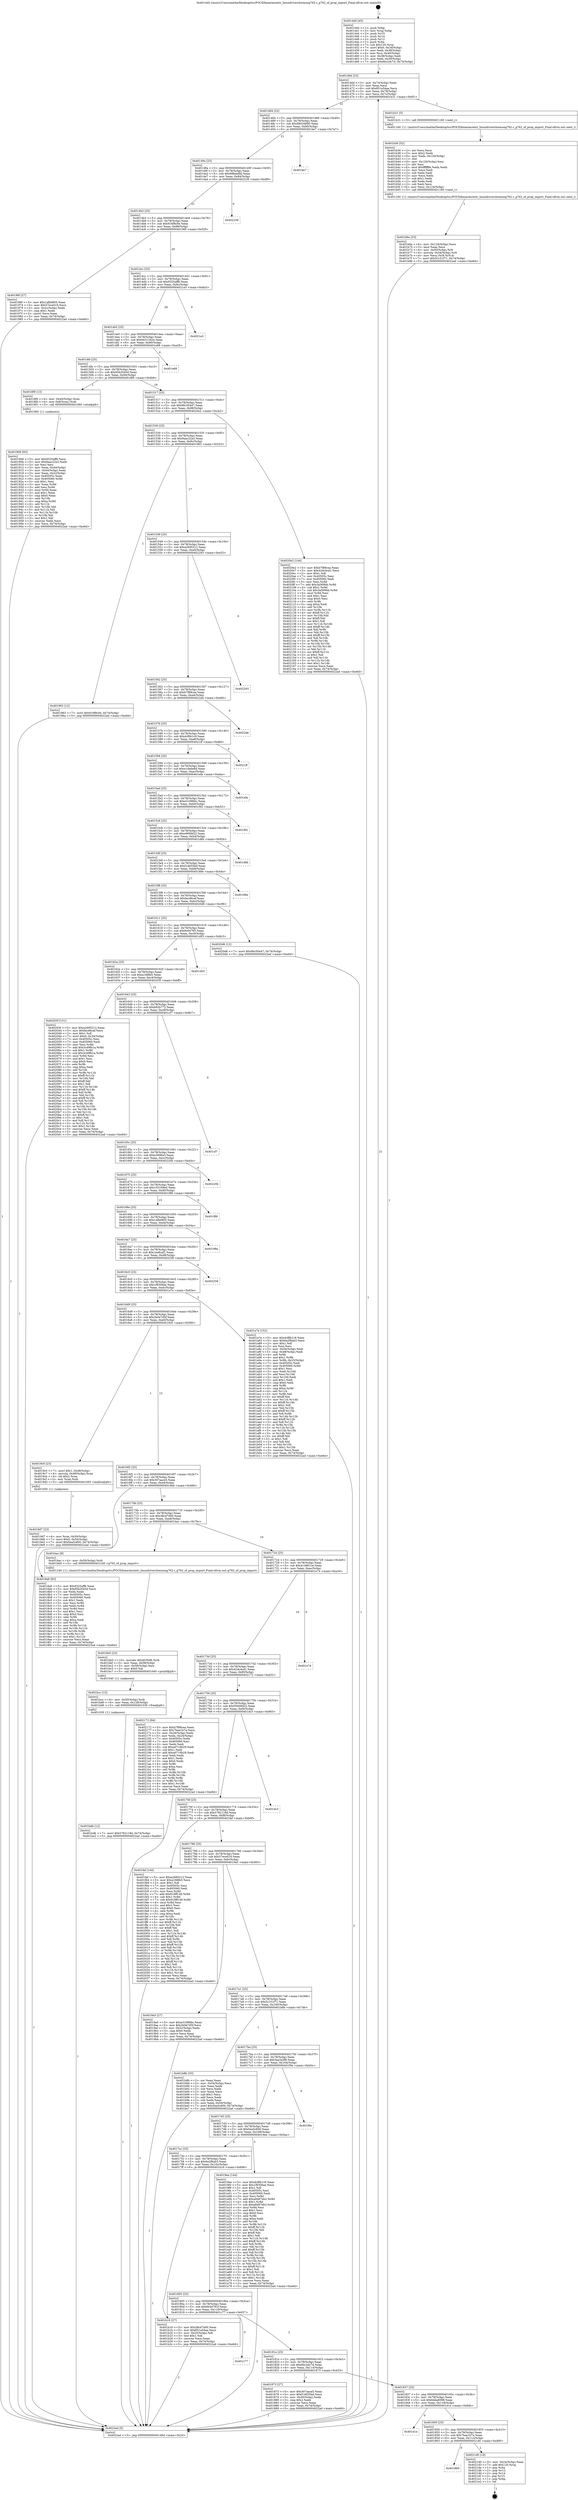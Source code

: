 digraph "0x401440" {
  label = "0x401440 (/mnt/c/Users/mathe/Desktop/tcc/POCII/binaries/extr_linuxdrivershwmong762.c_g762_of_prop_import_Final-ollvm.out::main(0))"
  labelloc = "t"
  node[shape=record]

  Entry [label="",width=0.3,height=0.3,shape=circle,fillcolor=black,style=filled]
  "0x40146d" [label="{
     0x40146d [23]\l
     | [instrs]\l
     &nbsp;&nbsp;0x40146d \<+3\>: mov -0x74(%rbp),%eax\l
     &nbsp;&nbsp;0x401470 \<+2\>: mov %eax,%ecx\l
     &nbsp;&nbsp;0x401472 \<+6\>: sub $0x851a54aa,%ecx\l
     &nbsp;&nbsp;0x401478 \<+3\>: mov %eax,-0x78(%rbp)\l
     &nbsp;&nbsp;0x40147b \<+3\>: mov %ecx,-0x7c(%rbp)\l
     &nbsp;&nbsp;0x40147e \<+6\>: je 0000000000401b31 \<main+0x6f1\>\l
  }"]
  "0x401b31" [label="{
     0x401b31 [5]\l
     | [instrs]\l
     &nbsp;&nbsp;0x401b31 \<+5\>: call 0000000000401160 \<next_i\>\l
     | [calls]\l
     &nbsp;&nbsp;0x401160 \{1\} (/mnt/c/Users/mathe/Desktop/tcc/POCII/binaries/extr_linuxdrivershwmong762.c_g762_of_prop_import_Final-ollvm.out::next_i)\l
  }"]
  "0x401484" [label="{
     0x401484 [22]\l
     | [instrs]\l
     &nbsp;&nbsp;0x401484 \<+5\>: jmp 0000000000401489 \<main+0x49\>\l
     &nbsp;&nbsp;0x401489 \<+3\>: mov -0x78(%rbp),%eax\l
     &nbsp;&nbsp;0x40148c \<+5\>: sub $0x88434690,%eax\l
     &nbsp;&nbsp;0x401491 \<+3\>: mov %eax,-0x80(%rbp)\l
     &nbsp;&nbsp;0x401494 \<+6\>: je 0000000000401be7 \<main+0x7a7\>\l
  }"]
  Exit [label="",width=0.3,height=0.3,shape=circle,fillcolor=black,style=filled,peripheries=2]
  "0x401be7" [label="{
     0x401be7\l
  }", style=dashed]
  "0x40149a" [label="{
     0x40149a [25]\l
     | [instrs]\l
     &nbsp;&nbsp;0x40149a \<+5\>: jmp 000000000040149f \<main+0x5f\>\l
     &nbsp;&nbsp;0x40149f \<+3\>: mov -0x78(%rbp),%eax\l
     &nbsp;&nbsp;0x4014a2 \<+5\>: sub $0x89beefdd,%eax\l
     &nbsp;&nbsp;0x4014a7 \<+6\>: mov %eax,-0x84(%rbp)\l
     &nbsp;&nbsp;0x4014ad \<+6\>: je 0000000000402239 \<main+0xdf9\>\l
  }"]
  "0x401869" [label="{
     0x401869\l
  }", style=dashed]
  "0x402239" [label="{
     0x402239\l
  }", style=dashed]
  "0x4014b3" [label="{
     0x4014b3 [25]\l
     | [instrs]\l
     &nbsp;&nbsp;0x4014b3 \<+5\>: jmp 00000000004014b8 \<main+0x78\>\l
     &nbsp;&nbsp;0x4014b8 \<+3\>: mov -0x78(%rbp),%eax\l
     &nbsp;&nbsp;0x4014bb \<+5\>: sub $0x916f8c0e,%eax\l
     &nbsp;&nbsp;0x4014c0 \<+6\>: mov %eax,-0x88(%rbp)\l
     &nbsp;&nbsp;0x4014c6 \<+6\>: je 000000000040196f \<main+0x52f\>\l
  }"]
  "0x4021d0" [label="{
     0x4021d0 [19]\l
     | [instrs]\l
     &nbsp;&nbsp;0x4021d0 \<+3\>: mov -0x24(%rbp),%eax\l
     &nbsp;&nbsp;0x4021d3 \<+7\>: add $0x120,%rsp\l
     &nbsp;&nbsp;0x4021da \<+1\>: pop %rbx\l
     &nbsp;&nbsp;0x4021db \<+2\>: pop %r12\l
     &nbsp;&nbsp;0x4021dd \<+2\>: pop %r14\l
     &nbsp;&nbsp;0x4021df \<+2\>: pop %r15\l
     &nbsp;&nbsp;0x4021e1 \<+1\>: pop %rbp\l
     &nbsp;&nbsp;0x4021e2 \<+1\>: ret\l
  }"]
  "0x40196f" [label="{
     0x40196f [27]\l
     | [instrs]\l
     &nbsp;&nbsp;0x40196f \<+5\>: mov $0x1afbd805,%eax\l
     &nbsp;&nbsp;0x401974 \<+5\>: mov $0x57ece019,%ecx\l
     &nbsp;&nbsp;0x401979 \<+3\>: mov -0x2c(%rbp),%edx\l
     &nbsp;&nbsp;0x40197c \<+3\>: cmp $0x1,%edx\l
     &nbsp;&nbsp;0x40197f \<+3\>: cmovl %ecx,%eax\l
     &nbsp;&nbsp;0x401982 \<+3\>: mov %eax,-0x74(%rbp)\l
     &nbsp;&nbsp;0x401985 \<+5\>: jmp 00000000004022ad \<main+0xe6d\>\l
  }"]
  "0x4014cc" [label="{
     0x4014cc [25]\l
     | [instrs]\l
     &nbsp;&nbsp;0x4014cc \<+5\>: jmp 00000000004014d1 \<main+0x91\>\l
     &nbsp;&nbsp;0x4014d1 \<+3\>: mov -0x78(%rbp),%eax\l
     &nbsp;&nbsp;0x4014d4 \<+5\>: sub $0x9325aff6,%eax\l
     &nbsp;&nbsp;0x4014d9 \<+6\>: mov %eax,-0x8c(%rbp)\l
     &nbsp;&nbsp;0x4014df \<+6\>: je 00000000004021e3 \<main+0xda3\>\l
  }"]
  "0x401850" [label="{
     0x401850 [25]\l
     | [instrs]\l
     &nbsp;&nbsp;0x401850 \<+5\>: jmp 0000000000401855 \<main+0x415\>\l
     &nbsp;&nbsp;0x401855 \<+3\>: mov -0x78(%rbp),%eax\l
     &nbsp;&nbsp;0x401858 \<+5\>: sub $0x7bae1b7a,%eax\l
     &nbsp;&nbsp;0x40185d \<+6\>: mov %eax,-0x11c(%rbp)\l
     &nbsp;&nbsp;0x401863 \<+6\>: je 00000000004021d0 \<main+0xd90\>\l
  }"]
  "0x4021e3" [label="{
     0x4021e3\l
  }", style=dashed]
  "0x4014e5" [label="{
     0x4014e5 [25]\l
     | [instrs]\l
     &nbsp;&nbsp;0x4014e5 \<+5\>: jmp 00000000004014ea \<main+0xaa\>\l
     &nbsp;&nbsp;0x4014ea \<+3\>: mov -0x78(%rbp),%eax\l
     &nbsp;&nbsp;0x4014ed \<+5\>: sub $0x9431342e,%eax\l
     &nbsp;&nbsp;0x4014f2 \<+6\>: mov %eax,-0x90(%rbp)\l
     &nbsp;&nbsp;0x4014f8 \<+6\>: je 0000000000401e68 \<main+0xa28\>\l
  }"]
  "0x401d1e" [label="{
     0x401d1e\l
  }", style=dashed]
  "0x401e68" [label="{
     0x401e68\l
  }", style=dashed]
  "0x4014fe" [label="{
     0x4014fe [25]\l
     | [instrs]\l
     &nbsp;&nbsp;0x4014fe \<+5\>: jmp 0000000000401503 \<main+0xc3\>\l
     &nbsp;&nbsp;0x401503 \<+3\>: mov -0x78(%rbp),%eax\l
     &nbsp;&nbsp;0x401506 \<+5\>: sub $0x95b2045d,%eax\l
     &nbsp;&nbsp;0x40150b \<+6\>: mov %eax,-0x94(%rbp)\l
     &nbsp;&nbsp;0x401511 \<+6\>: je 00000000004018f9 \<main+0x4b9\>\l
  }"]
  "0x401bdb" [label="{
     0x401bdb [12]\l
     | [instrs]\l
     &nbsp;&nbsp;0x401bdb \<+7\>: movl $0x5782118d,-0x74(%rbp)\l
     &nbsp;&nbsp;0x401be2 \<+5\>: jmp 00000000004022ad \<main+0xe6d\>\l
  }"]
  "0x4018f9" [label="{
     0x4018f9 [13]\l
     | [instrs]\l
     &nbsp;&nbsp;0x4018f9 \<+4\>: mov -0x40(%rbp),%rax\l
     &nbsp;&nbsp;0x4018fd \<+4\>: mov 0x8(%rax),%rdi\l
     &nbsp;&nbsp;0x401901 \<+5\>: call 0000000000401060 \<atoi@plt\>\l
     | [calls]\l
     &nbsp;&nbsp;0x401060 \{1\} (unknown)\l
  }"]
  "0x401517" [label="{
     0x401517 [25]\l
     | [instrs]\l
     &nbsp;&nbsp;0x401517 \<+5\>: jmp 000000000040151c \<main+0xdc\>\l
     &nbsp;&nbsp;0x40151c \<+3\>: mov -0x78(%rbp),%eax\l
     &nbsp;&nbsp;0x40151f \<+5\>: sub $0x96c50447,%eax\l
     &nbsp;&nbsp;0x401524 \<+6\>: mov %eax,-0x98(%rbp)\l
     &nbsp;&nbsp;0x40152a \<+6\>: je 00000000004020e2 \<main+0xca2\>\l
  }"]
  "0x401bcc" [label="{
     0x401bcc [15]\l
     | [instrs]\l
     &nbsp;&nbsp;0x401bcc \<+4\>: mov -0x50(%rbp),%rdi\l
     &nbsp;&nbsp;0x401bd0 \<+6\>: mov %eax,-0x128(%rbp)\l
     &nbsp;&nbsp;0x401bd6 \<+5\>: call 0000000000401030 \<free@plt\>\l
     | [calls]\l
     &nbsp;&nbsp;0x401030 \{1\} (unknown)\l
  }"]
  "0x4020e2" [label="{
     0x4020e2 [144]\l
     | [instrs]\l
     &nbsp;&nbsp;0x4020e2 \<+5\>: mov $0xb7f88cea,%eax\l
     &nbsp;&nbsp;0x4020e7 \<+5\>: mov $0x42dc4cd1,%ecx\l
     &nbsp;&nbsp;0x4020ec \<+2\>: mov $0x1,%dl\l
     &nbsp;&nbsp;0x4020ee \<+7\>: mov 0x40505c,%esi\l
     &nbsp;&nbsp;0x4020f5 \<+7\>: mov 0x405060,%edi\l
     &nbsp;&nbsp;0x4020fc \<+3\>: mov %esi,%r8d\l
     &nbsp;&nbsp;0x4020ff \<+7\>: add $0x3a569bb,%r8d\l
     &nbsp;&nbsp;0x402106 \<+4\>: sub $0x1,%r8d\l
     &nbsp;&nbsp;0x40210a \<+7\>: sub $0x3a569bb,%r8d\l
     &nbsp;&nbsp;0x402111 \<+4\>: imul %r8d,%esi\l
     &nbsp;&nbsp;0x402115 \<+3\>: and $0x1,%esi\l
     &nbsp;&nbsp;0x402118 \<+3\>: cmp $0x0,%esi\l
     &nbsp;&nbsp;0x40211b \<+4\>: sete %r9b\l
     &nbsp;&nbsp;0x40211f \<+3\>: cmp $0xa,%edi\l
     &nbsp;&nbsp;0x402122 \<+4\>: setl %r10b\l
     &nbsp;&nbsp;0x402126 \<+3\>: mov %r9b,%r11b\l
     &nbsp;&nbsp;0x402129 \<+4\>: xor $0xff,%r11b\l
     &nbsp;&nbsp;0x40212d \<+3\>: mov %r10b,%bl\l
     &nbsp;&nbsp;0x402130 \<+3\>: xor $0xff,%bl\l
     &nbsp;&nbsp;0x402133 \<+3\>: xor $0x1,%dl\l
     &nbsp;&nbsp;0x402136 \<+3\>: mov %r11b,%r14b\l
     &nbsp;&nbsp;0x402139 \<+4\>: and $0xff,%r14b\l
     &nbsp;&nbsp;0x40213d \<+3\>: and %dl,%r9b\l
     &nbsp;&nbsp;0x402140 \<+3\>: mov %bl,%r15b\l
     &nbsp;&nbsp;0x402143 \<+4\>: and $0xff,%r15b\l
     &nbsp;&nbsp;0x402147 \<+3\>: and %dl,%r10b\l
     &nbsp;&nbsp;0x40214a \<+3\>: or %r9b,%r14b\l
     &nbsp;&nbsp;0x40214d \<+3\>: or %r10b,%r15b\l
     &nbsp;&nbsp;0x402150 \<+3\>: xor %r15b,%r14b\l
     &nbsp;&nbsp;0x402153 \<+3\>: or %bl,%r11b\l
     &nbsp;&nbsp;0x402156 \<+4\>: xor $0xff,%r11b\l
     &nbsp;&nbsp;0x40215a \<+3\>: or $0x1,%dl\l
     &nbsp;&nbsp;0x40215d \<+3\>: and %dl,%r11b\l
     &nbsp;&nbsp;0x402160 \<+3\>: or %r11b,%r14b\l
     &nbsp;&nbsp;0x402163 \<+4\>: test $0x1,%r14b\l
     &nbsp;&nbsp;0x402167 \<+3\>: cmovne %ecx,%eax\l
     &nbsp;&nbsp;0x40216a \<+3\>: mov %eax,-0x74(%rbp)\l
     &nbsp;&nbsp;0x40216d \<+5\>: jmp 00000000004022ad \<main+0xe6d\>\l
  }"]
  "0x401530" [label="{
     0x401530 [25]\l
     | [instrs]\l
     &nbsp;&nbsp;0x401530 \<+5\>: jmp 0000000000401535 \<main+0xf5\>\l
     &nbsp;&nbsp;0x401535 \<+3\>: mov -0x78(%rbp),%eax\l
     &nbsp;&nbsp;0x401538 \<+5\>: sub $0x9aac22a3,%eax\l
     &nbsp;&nbsp;0x40153d \<+6\>: mov %eax,-0x9c(%rbp)\l
     &nbsp;&nbsp;0x401543 \<+6\>: je 0000000000401963 \<main+0x523\>\l
  }"]
  "0x401bb5" [label="{
     0x401bb5 [23]\l
     | [instrs]\l
     &nbsp;&nbsp;0x401bb5 \<+10\>: movabs $0x4030d6,%rdi\l
     &nbsp;&nbsp;0x401bbf \<+3\>: mov %eax,-0x58(%rbp)\l
     &nbsp;&nbsp;0x401bc2 \<+3\>: mov -0x58(%rbp),%esi\l
     &nbsp;&nbsp;0x401bc5 \<+2\>: mov $0x0,%al\l
     &nbsp;&nbsp;0x401bc7 \<+5\>: call 0000000000401040 \<printf@plt\>\l
     | [calls]\l
     &nbsp;&nbsp;0x401040 \{1\} (unknown)\l
  }"]
  "0x401963" [label="{
     0x401963 [12]\l
     | [instrs]\l
     &nbsp;&nbsp;0x401963 \<+7\>: movl $0x916f8c0e,-0x74(%rbp)\l
     &nbsp;&nbsp;0x40196a \<+5\>: jmp 00000000004022ad \<main+0xe6d\>\l
  }"]
  "0x401549" [label="{
     0x401549 [25]\l
     | [instrs]\l
     &nbsp;&nbsp;0x401549 \<+5\>: jmp 000000000040154e \<main+0x10e\>\l
     &nbsp;&nbsp;0x40154e \<+3\>: mov -0x78(%rbp),%eax\l
     &nbsp;&nbsp;0x401551 \<+5\>: sub $0xa2695212,%eax\l
     &nbsp;&nbsp;0x401556 \<+6\>: mov %eax,-0xa0(%rbp)\l
     &nbsp;&nbsp;0x40155c \<+6\>: je 0000000000402293 \<main+0xe53\>\l
  }"]
  "0x401b6a" [label="{
     0x401b6a [33]\l
     | [instrs]\l
     &nbsp;&nbsp;0x401b6a \<+6\>: mov -0x124(%rbp),%ecx\l
     &nbsp;&nbsp;0x401b70 \<+3\>: imul %eax,%ecx\l
     &nbsp;&nbsp;0x401b73 \<+4\>: mov -0x50(%rbp),%r8\l
     &nbsp;&nbsp;0x401b77 \<+4\>: movslq -0x54(%rbp),%r9\l
     &nbsp;&nbsp;0x401b7b \<+4\>: mov %ecx,(%r8,%r9,4)\l
     &nbsp;&nbsp;0x401b7f \<+7\>: movl $0x5c151f71,-0x74(%rbp)\l
     &nbsp;&nbsp;0x401b86 \<+5\>: jmp 00000000004022ad \<main+0xe6d\>\l
  }"]
  "0x402293" [label="{
     0x402293\l
  }", style=dashed]
  "0x401562" [label="{
     0x401562 [25]\l
     | [instrs]\l
     &nbsp;&nbsp;0x401562 \<+5\>: jmp 0000000000401567 \<main+0x127\>\l
     &nbsp;&nbsp;0x401567 \<+3\>: mov -0x78(%rbp),%eax\l
     &nbsp;&nbsp;0x40156a \<+5\>: sub $0xb7f88cea,%eax\l
     &nbsp;&nbsp;0x40156f \<+6\>: mov %eax,-0xa4(%rbp)\l
     &nbsp;&nbsp;0x401575 \<+6\>: je 00000000004022a6 \<main+0xe66\>\l
  }"]
  "0x401b36" [label="{
     0x401b36 [52]\l
     | [instrs]\l
     &nbsp;&nbsp;0x401b36 \<+2\>: xor %ecx,%ecx\l
     &nbsp;&nbsp;0x401b38 \<+5\>: mov $0x2,%edx\l
     &nbsp;&nbsp;0x401b3d \<+6\>: mov %edx,-0x120(%rbp)\l
     &nbsp;&nbsp;0x401b43 \<+1\>: cltd\l
     &nbsp;&nbsp;0x401b44 \<+6\>: mov -0x120(%rbp),%esi\l
     &nbsp;&nbsp;0x401b4a \<+2\>: idiv %esi\l
     &nbsp;&nbsp;0x401b4c \<+6\>: imul $0xfffffffe,%edx,%edx\l
     &nbsp;&nbsp;0x401b52 \<+2\>: mov %ecx,%edi\l
     &nbsp;&nbsp;0x401b54 \<+2\>: sub %edx,%edi\l
     &nbsp;&nbsp;0x401b56 \<+2\>: mov %ecx,%edx\l
     &nbsp;&nbsp;0x401b58 \<+3\>: sub $0x1,%edx\l
     &nbsp;&nbsp;0x401b5b \<+2\>: add %edx,%edi\l
     &nbsp;&nbsp;0x401b5d \<+2\>: sub %edi,%ecx\l
     &nbsp;&nbsp;0x401b5f \<+6\>: mov %ecx,-0x124(%rbp)\l
     &nbsp;&nbsp;0x401b65 \<+5\>: call 0000000000401160 \<next_i\>\l
     | [calls]\l
     &nbsp;&nbsp;0x401160 \{1\} (/mnt/c/Users/mathe/Desktop/tcc/POCII/binaries/extr_linuxdrivershwmong762.c_g762_of_prop_import_Final-ollvm.out::next_i)\l
  }"]
  "0x4022a6" [label="{
     0x4022a6\l
  }", style=dashed]
  "0x40157b" [label="{
     0x40157b [25]\l
     | [instrs]\l
     &nbsp;&nbsp;0x40157b \<+5\>: jmp 0000000000401580 \<main+0x140\>\l
     &nbsp;&nbsp;0x401580 \<+3\>: mov -0x78(%rbp),%eax\l
     &nbsp;&nbsp;0x401583 \<+5\>: sub $0xdcf8b1c9,%eax\l
     &nbsp;&nbsp;0x401588 \<+6\>: mov %eax,-0xa8(%rbp)\l
     &nbsp;&nbsp;0x40158e \<+6\>: je 00000000004021ff \<main+0xdbf\>\l
  }"]
  "0x4019d7" [label="{
     0x4019d7 [23]\l
     | [instrs]\l
     &nbsp;&nbsp;0x4019d7 \<+4\>: mov %rax,-0x50(%rbp)\l
     &nbsp;&nbsp;0x4019db \<+7\>: movl $0x0,-0x54(%rbp)\l
     &nbsp;&nbsp;0x4019e2 \<+7\>: movl $0x5ea5c600,-0x74(%rbp)\l
     &nbsp;&nbsp;0x4019e9 \<+5\>: jmp 00000000004022ad \<main+0xe6d\>\l
  }"]
  "0x4021ff" [label="{
     0x4021ff\l
  }", style=dashed]
  "0x401594" [label="{
     0x401594 [25]\l
     | [instrs]\l
     &nbsp;&nbsp;0x401594 \<+5\>: jmp 0000000000401599 \<main+0x159\>\l
     &nbsp;&nbsp;0x401599 \<+3\>: mov -0x78(%rbp),%eax\l
     &nbsp;&nbsp;0x40159c \<+5\>: sub $0xe1dede8d,%eax\l
     &nbsp;&nbsp;0x4015a1 \<+6\>: mov %eax,-0xac(%rbp)\l
     &nbsp;&nbsp;0x4015a7 \<+6\>: je 0000000000401efa \<main+0xaba\>\l
  }"]
  "0x401906" [label="{
     0x401906 [93]\l
     | [instrs]\l
     &nbsp;&nbsp;0x401906 \<+5\>: mov $0x9325aff6,%ecx\l
     &nbsp;&nbsp;0x40190b \<+5\>: mov $0x9aac22a3,%edx\l
     &nbsp;&nbsp;0x401910 \<+2\>: xor %esi,%esi\l
     &nbsp;&nbsp;0x401912 \<+3\>: mov %eax,-0x44(%rbp)\l
     &nbsp;&nbsp;0x401915 \<+3\>: mov -0x44(%rbp),%eax\l
     &nbsp;&nbsp;0x401918 \<+3\>: mov %eax,-0x2c(%rbp)\l
     &nbsp;&nbsp;0x40191b \<+7\>: mov 0x40505c,%eax\l
     &nbsp;&nbsp;0x401922 \<+8\>: mov 0x405060,%r8d\l
     &nbsp;&nbsp;0x40192a \<+3\>: sub $0x1,%esi\l
     &nbsp;&nbsp;0x40192d \<+3\>: mov %eax,%r9d\l
     &nbsp;&nbsp;0x401930 \<+3\>: add %esi,%r9d\l
     &nbsp;&nbsp;0x401933 \<+4\>: imul %r9d,%eax\l
     &nbsp;&nbsp;0x401937 \<+3\>: and $0x1,%eax\l
     &nbsp;&nbsp;0x40193a \<+3\>: cmp $0x0,%eax\l
     &nbsp;&nbsp;0x40193d \<+4\>: sete %r10b\l
     &nbsp;&nbsp;0x401941 \<+4\>: cmp $0xa,%r8d\l
     &nbsp;&nbsp;0x401945 \<+4\>: setl %r11b\l
     &nbsp;&nbsp;0x401949 \<+3\>: mov %r10b,%bl\l
     &nbsp;&nbsp;0x40194c \<+3\>: and %r11b,%bl\l
     &nbsp;&nbsp;0x40194f \<+3\>: xor %r11b,%r10b\l
     &nbsp;&nbsp;0x401952 \<+3\>: or %r10b,%bl\l
     &nbsp;&nbsp;0x401955 \<+3\>: test $0x1,%bl\l
     &nbsp;&nbsp;0x401958 \<+3\>: cmovne %edx,%ecx\l
     &nbsp;&nbsp;0x40195b \<+3\>: mov %ecx,-0x74(%rbp)\l
     &nbsp;&nbsp;0x40195e \<+5\>: jmp 00000000004022ad \<main+0xe6d\>\l
  }"]
  "0x401efa" [label="{
     0x401efa\l
  }", style=dashed]
  "0x4015ad" [label="{
     0x4015ad [25]\l
     | [instrs]\l
     &nbsp;&nbsp;0x4015ad \<+5\>: jmp 00000000004015b2 \<main+0x172\>\l
     &nbsp;&nbsp;0x4015b2 \<+3\>: mov -0x78(%rbp),%eax\l
     &nbsp;&nbsp;0x4015b5 \<+5\>: sub $0xe31996bc,%eax\l
     &nbsp;&nbsp;0x4015ba \<+6\>: mov %eax,-0xb0(%rbp)\l
     &nbsp;&nbsp;0x4015c0 \<+6\>: je 0000000000401f92 \<main+0xb52\>\l
  }"]
  "0x401440" [label="{
     0x401440 [45]\l
     | [instrs]\l
     &nbsp;&nbsp;0x401440 \<+1\>: push %rbp\l
     &nbsp;&nbsp;0x401441 \<+3\>: mov %rsp,%rbp\l
     &nbsp;&nbsp;0x401444 \<+2\>: push %r15\l
     &nbsp;&nbsp;0x401446 \<+2\>: push %r14\l
     &nbsp;&nbsp;0x401448 \<+2\>: push %r12\l
     &nbsp;&nbsp;0x40144a \<+1\>: push %rbx\l
     &nbsp;&nbsp;0x40144b \<+7\>: sub $0x120,%rsp\l
     &nbsp;&nbsp;0x401452 \<+7\>: movl $0x0,-0x34(%rbp)\l
     &nbsp;&nbsp;0x401459 \<+3\>: mov %edi,-0x38(%rbp)\l
     &nbsp;&nbsp;0x40145c \<+4\>: mov %rsi,-0x40(%rbp)\l
     &nbsp;&nbsp;0x401460 \<+3\>: mov -0x38(%rbp),%edi\l
     &nbsp;&nbsp;0x401463 \<+3\>: mov %edi,-0x30(%rbp)\l
     &nbsp;&nbsp;0x401466 \<+7\>: movl $0x6bc2dc7d,-0x74(%rbp)\l
  }"]
  "0x401f92" [label="{
     0x401f92\l
  }", style=dashed]
  "0x4015c6" [label="{
     0x4015c6 [25]\l
     | [instrs]\l
     &nbsp;&nbsp;0x4015c6 \<+5\>: jmp 00000000004015cb \<main+0x18b\>\l
     &nbsp;&nbsp;0x4015cb \<+3\>: mov -0x78(%rbp),%eax\l
     &nbsp;&nbsp;0x4015ce \<+5\>: sub $0xe906fd22,%eax\l
     &nbsp;&nbsp;0x4015d3 \<+6\>: mov %eax,-0xb4(%rbp)\l
     &nbsp;&nbsp;0x4015d9 \<+6\>: je 0000000000401d6b \<main+0x92b\>\l
  }"]
  "0x4022ad" [label="{
     0x4022ad [5]\l
     | [instrs]\l
     &nbsp;&nbsp;0x4022ad \<+5\>: jmp 000000000040146d \<main+0x2d\>\l
  }"]
  "0x401d6b" [label="{
     0x401d6b\l
  }", style=dashed]
  "0x4015df" [label="{
     0x4015df [25]\l
     | [instrs]\l
     &nbsp;&nbsp;0x4015df \<+5\>: jmp 00000000004015e4 \<main+0x1a4\>\l
     &nbsp;&nbsp;0x4015e4 \<+3\>: mov -0x78(%rbp),%eax\l
     &nbsp;&nbsp;0x4015e7 \<+5\>: sub $0xf14655bd,%eax\l
     &nbsp;&nbsp;0x4015ec \<+6\>: mov %eax,-0xb8(%rbp)\l
     &nbsp;&nbsp;0x4015f2 \<+6\>: je 000000000040188e \<main+0x44e\>\l
  }"]
  "0x401837" [label="{
     0x401837 [25]\l
     | [instrs]\l
     &nbsp;&nbsp;0x401837 \<+5\>: jmp 000000000040183c \<main+0x3fc\>\l
     &nbsp;&nbsp;0x40183c \<+3\>: mov -0x78(%rbp),%eax\l
     &nbsp;&nbsp;0x40183f \<+5\>: sub $0x6dda8598,%eax\l
     &nbsp;&nbsp;0x401844 \<+6\>: mov %eax,-0x118(%rbp)\l
     &nbsp;&nbsp;0x40184a \<+6\>: je 0000000000401d1e \<main+0x8de\>\l
  }"]
  "0x40188e" [label="{
     0x40188e\l
  }", style=dashed]
  "0x4015f8" [label="{
     0x4015f8 [25]\l
     | [instrs]\l
     &nbsp;&nbsp;0x4015f8 \<+5\>: jmp 00000000004015fd \<main+0x1bd\>\l
     &nbsp;&nbsp;0x4015fd \<+3\>: mov -0x78(%rbp),%eax\l
     &nbsp;&nbsp;0x401600 \<+5\>: sub $0xfacd6caf,%eax\l
     &nbsp;&nbsp;0x401605 \<+6\>: mov %eax,-0xbc(%rbp)\l
     &nbsp;&nbsp;0x40160b \<+6\>: je 00000000004020d6 \<main+0xc96\>\l
  }"]
  "0x401873" [label="{
     0x401873 [27]\l
     | [instrs]\l
     &nbsp;&nbsp;0x401873 \<+5\>: mov $0x307aace5,%eax\l
     &nbsp;&nbsp;0x401878 \<+5\>: mov $0xf14655bd,%ecx\l
     &nbsp;&nbsp;0x40187d \<+3\>: mov -0x30(%rbp),%edx\l
     &nbsp;&nbsp;0x401880 \<+3\>: cmp $0x2,%edx\l
     &nbsp;&nbsp;0x401883 \<+3\>: cmovne %ecx,%eax\l
     &nbsp;&nbsp;0x401886 \<+3\>: mov %eax,-0x74(%rbp)\l
     &nbsp;&nbsp;0x401889 \<+5\>: jmp 00000000004022ad \<main+0xe6d\>\l
  }"]
  "0x4020d6" [label="{
     0x4020d6 [12]\l
     | [instrs]\l
     &nbsp;&nbsp;0x4020d6 \<+7\>: movl $0x96c50447,-0x74(%rbp)\l
     &nbsp;&nbsp;0x4020dd \<+5\>: jmp 00000000004022ad \<main+0xe6d\>\l
  }"]
  "0x401611" [label="{
     0x401611 [25]\l
     | [instrs]\l
     &nbsp;&nbsp;0x401611 \<+5\>: jmp 0000000000401616 \<main+0x1d6\>\l
     &nbsp;&nbsp;0x401616 \<+3\>: mov -0x78(%rbp),%eax\l
     &nbsp;&nbsp;0x401619 \<+5\>: sub $0x9c64785,%eax\l
     &nbsp;&nbsp;0x40161e \<+6\>: mov %eax,-0xc0(%rbp)\l
     &nbsp;&nbsp;0x401624 \<+6\>: je 0000000000401d03 \<main+0x8c3\>\l
  }"]
  "0x40181e" [label="{
     0x40181e [25]\l
     | [instrs]\l
     &nbsp;&nbsp;0x40181e \<+5\>: jmp 0000000000401823 \<main+0x3e3\>\l
     &nbsp;&nbsp;0x401823 \<+3\>: mov -0x78(%rbp),%eax\l
     &nbsp;&nbsp;0x401826 \<+5\>: sub $0x6bc2dc7d,%eax\l
     &nbsp;&nbsp;0x40182b \<+6\>: mov %eax,-0x114(%rbp)\l
     &nbsp;&nbsp;0x401831 \<+6\>: je 0000000000401873 \<main+0x433\>\l
  }"]
  "0x401d03" [label="{
     0x401d03\l
  }", style=dashed]
  "0x40162a" [label="{
     0x40162a [25]\l
     | [instrs]\l
     &nbsp;&nbsp;0x40162a \<+5\>: jmp 000000000040162f \<main+0x1ef\>\l
     &nbsp;&nbsp;0x40162f \<+3\>: mov -0x78(%rbp),%eax\l
     &nbsp;&nbsp;0x401632 \<+5\>: sub $0xa1fd8b5,%eax\l
     &nbsp;&nbsp;0x401637 \<+6\>: mov %eax,-0xc4(%rbp)\l
     &nbsp;&nbsp;0x40163d \<+6\>: je 000000000040203f \<main+0xbff\>\l
  }"]
  "0x401c77" [label="{
     0x401c77\l
  }", style=dashed]
  "0x40203f" [label="{
     0x40203f [151]\l
     | [instrs]\l
     &nbsp;&nbsp;0x40203f \<+5\>: mov $0xa2695212,%eax\l
     &nbsp;&nbsp;0x402044 \<+5\>: mov $0xfacd6caf,%ecx\l
     &nbsp;&nbsp;0x402049 \<+2\>: mov $0x1,%dl\l
     &nbsp;&nbsp;0x40204b \<+7\>: movl $0x0,-0x34(%rbp)\l
     &nbsp;&nbsp;0x402052 \<+7\>: mov 0x40505c,%esi\l
     &nbsp;&nbsp;0x402059 \<+7\>: mov 0x405060,%edi\l
     &nbsp;&nbsp;0x402060 \<+3\>: mov %esi,%r8d\l
     &nbsp;&nbsp;0x402063 \<+7\>: add $0x3c49fb1a,%r8d\l
     &nbsp;&nbsp;0x40206a \<+4\>: sub $0x1,%r8d\l
     &nbsp;&nbsp;0x40206e \<+7\>: sub $0x3c49fb1a,%r8d\l
     &nbsp;&nbsp;0x402075 \<+4\>: imul %r8d,%esi\l
     &nbsp;&nbsp;0x402079 \<+3\>: and $0x1,%esi\l
     &nbsp;&nbsp;0x40207c \<+3\>: cmp $0x0,%esi\l
     &nbsp;&nbsp;0x40207f \<+4\>: sete %r9b\l
     &nbsp;&nbsp;0x402083 \<+3\>: cmp $0xa,%edi\l
     &nbsp;&nbsp;0x402086 \<+4\>: setl %r10b\l
     &nbsp;&nbsp;0x40208a \<+3\>: mov %r9b,%r11b\l
     &nbsp;&nbsp;0x40208d \<+4\>: xor $0xff,%r11b\l
     &nbsp;&nbsp;0x402091 \<+3\>: mov %r10b,%bl\l
     &nbsp;&nbsp;0x402094 \<+3\>: xor $0xff,%bl\l
     &nbsp;&nbsp;0x402097 \<+3\>: xor $0x1,%dl\l
     &nbsp;&nbsp;0x40209a \<+3\>: mov %r11b,%r14b\l
     &nbsp;&nbsp;0x40209d \<+4\>: and $0xff,%r14b\l
     &nbsp;&nbsp;0x4020a1 \<+3\>: and %dl,%r9b\l
     &nbsp;&nbsp;0x4020a4 \<+3\>: mov %bl,%r15b\l
     &nbsp;&nbsp;0x4020a7 \<+4\>: and $0xff,%r15b\l
     &nbsp;&nbsp;0x4020ab \<+3\>: and %dl,%r10b\l
     &nbsp;&nbsp;0x4020ae \<+3\>: or %r9b,%r14b\l
     &nbsp;&nbsp;0x4020b1 \<+3\>: or %r10b,%r15b\l
     &nbsp;&nbsp;0x4020b4 \<+3\>: xor %r15b,%r14b\l
     &nbsp;&nbsp;0x4020b7 \<+3\>: or %bl,%r11b\l
     &nbsp;&nbsp;0x4020ba \<+4\>: xor $0xff,%r11b\l
     &nbsp;&nbsp;0x4020be \<+3\>: or $0x1,%dl\l
     &nbsp;&nbsp;0x4020c1 \<+3\>: and %dl,%r11b\l
     &nbsp;&nbsp;0x4020c4 \<+3\>: or %r11b,%r14b\l
     &nbsp;&nbsp;0x4020c7 \<+4\>: test $0x1,%r14b\l
     &nbsp;&nbsp;0x4020cb \<+3\>: cmovne %ecx,%eax\l
     &nbsp;&nbsp;0x4020ce \<+3\>: mov %eax,-0x74(%rbp)\l
     &nbsp;&nbsp;0x4020d1 \<+5\>: jmp 00000000004022ad \<main+0xe6d\>\l
  }"]
  "0x401643" [label="{
     0x401643 [25]\l
     | [instrs]\l
     &nbsp;&nbsp;0x401643 \<+5\>: jmp 0000000000401648 \<main+0x208\>\l
     &nbsp;&nbsp;0x401648 \<+3\>: mov -0x78(%rbp),%eax\l
     &nbsp;&nbsp;0x40164b \<+5\>: sub $0xb92b772,%eax\l
     &nbsp;&nbsp;0x401650 \<+6\>: mov %eax,-0xc8(%rbp)\l
     &nbsp;&nbsp;0x401656 \<+6\>: je 0000000000401cf7 \<main+0x8b7\>\l
  }"]
  "0x401805" [label="{
     0x401805 [25]\l
     | [instrs]\l
     &nbsp;&nbsp;0x401805 \<+5\>: jmp 000000000040180a \<main+0x3ca\>\l
     &nbsp;&nbsp;0x40180a \<+3\>: mov -0x78(%rbp),%eax\l
     &nbsp;&nbsp;0x40180d \<+5\>: sub $0x6b4d791f,%eax\l
     &nbsp;&nbsp;0x401812 \<+6\>: mov %eax,-0x110(%rbp)\l
     &nbsp;&nbsp;0x401818 \<+6\>: je 0000000000401c77 \<main+0x837\>\l
  }"]
  "0x401cf7" [label="{
     0x401cf7\l
  }", style=dashed]
  "0x40165c" [label="{
     0x40165c [25]\l
     | [instrs]\l
     &nbsp;&nbsp;0x40165c \<+5\>: jmp 0000000000401661 \<main+0x221\>\l
     &nbsp;&nbsp;0x401661 \<+3\>: mov -0x78(%rbp),%eax\l
     &nbsp;&nbsp;0x401664 \<+5\>: sub $0xe3696a3,%eax\l
     &nbsp;&nbsp;0x401669 \<+6\>: mov %eax,-0xcc(%rbp)\l
     &nbsp;&nbsp;0x40166f \<+6\>: je 000000000040220b \<main+0xdcb\>\l
  }"]
  "0x401b16" [label="{
     0x401b16 [27]\l
     | [instrs]\l
     &nbsp;&nbsp;0x401b16 \<+5\>: mov $0x38cd7d00,%eax\l
     &nbsp;&nbsp;0x401b1b \<+5\>: mov $0x851a54aa,%ecx\l
     &nbsp;&nbsp;0x401b20 \<+3\>: mov -0x25(%rbp),%dl\l
     &nbsp;&nbsp;0x401b23 \<+3\>: test $0x1,%dl\l
     &nbsp;&nbsp;0x401b26 \<+3\>: cmovne %ecx,%eax\l
     &nbsp;&nbsp;0x401b29 \<+3\>: mov %eax,-0x74(%rbp)\l
     &nbsp;&nbsp;0x401b2c \<+5\>: jmp 00000000004022ad \<main+0xe6d\>\l
  }"]
  "0x40220b" [label="{
     0x40220b\l
  }", style=dashed]
  "0x401675" [label="{
     0x401675 [25]\l
     | [instrs]\l
     &nbsp;&nbsp;0x401675 \<+5\>: jmp 000000000040167a \<main+0x23a\>\l
     &nbsp;&nbsp;0x40167a \<+3\>: mov -0x78(%rbp),%eax\l
     &nbsp;&nbsp;0x40167d \<+5\>: sub $0x155169e0,%eax\l
     &nbsp;&nbsp;0x401682 \<+6\>: mov %eax,-0xd0(%rbp)\l
     &nbsp;&nbsp;0x401688 \<+6\>: je 0000000000401f86 \<main+0xb46\>\l
  }"]
  "0x4017ec" [label="{
     0x4017ec [25]\l
     | [instrs]\l
     &nbsp;&nbsp;0x4017ec \<+5\>: jmp 00000000004017f1 \<main+0x3b1\>\l
     &nbsp;&nbsp;0x4017f1 \<+3\>: mov -0x78(%rbp),%eax\l
     &nbsp;&nbsp;0x4017f4 \<+5\>: sub $0x6a2f6ab3,%eax\l
     &nbsp;&nbsp;0x4017f9 \<+6\>: mov %eax,-0x10c(%rbp)\l
     &nbsp;&nbsp;0x4017ff \<+6\>: je 0000000000401b16 \<main+0x6d6\>\l
  }"]
  "0x401f86" [label="{
     0x401f86\l
  }", style=dashed]
  "0x40168e" [label="{
     0x40168e [25]\l
     | [instrs]\l
     &nbsp;&nbsp;0x40168e \<+5\>: jmp 0000000000401693 \<main+0x253\>\l
     &nbsp;&nbsp;0x401693 \<+3\>: mov -0x78(%rbp),%eax\l
     &nbsp;&nbsp;0x401696 \<+5\>: sub $0x1afbd805,%eax\l
     &nbsp;&nbsp;0x40169b \<+6\>: mov %eax,-0xd4(%rbp)\l
     &nbsp;&nbsp;0x4016a1 \<+6\>: je 000000000040198a \<main+0x54a\>\l
  }"]
  "0x4019ee" [label="{
     0x4019ee [144]\l
     | [instrs]\l
     &nbsp;&nbsp;0x4019ee \<+5\>: mov $0xdcf8b1c9,%eax\l
     &nbsp;&nbsp;0x4019f3 \<+5\>: mov $0x1f8306ae,%ecx\l
     &nbsp;&nbsp;0x4019f8 \<+2\>: mov $0x1,%dl\l
     &nbsp;&nbsp;0x4019fa \<+7\>: mov 0x40505c,%esi\l
     &nbsp;&nbsp;0x401a01 \<+7\>: mov 0x405060,%edi\l
     &nbsp;&nbsp;0x401a08 \<+3\>: mov %esi,%r8d\l
     &nbsp;&nbsp;0x401a0b \<+7\>: add $0xa9487eb3,%r8d\l
     &nbsp;&nbsp;0x401a12 \<+4\>: sub $0x1,%r8d\l
     &nbsp;&nbsp;0x401a16 \<+7\>: sub $0xa9487eb3,%r8d\l
     &nbsp;&nbsp;0x401a1d \<+4\>: imul %r8d,%esi\l
     &nbsp;&nbsp;0x401a21 \<+3\>: and $0x1,%esi\l
     &nbsp;&nbsp;0x401a24 \<+3\>: cmp $0x0,%esi\l
     &nbsp;&nbsp;0x401a27 \<+4\>: sete %r9b\l
     &nbsp;&nbsp;0x401a2b \<+3\>: cmp $0xa,%edi\l
     &nbsp;&nbsp;0x401a2e \<+4\>: setl %r10b\l
     &nbsp;&nbsp;0x401a32 \<+3\>: mov %r9b,%r11b\l
     &nbsp;&nbsp;0x401a35 \<+4\>: xor $0xff,%r11b\l
     &nbsp;&nbsp;0x401a39 \<+3\>: mov %r10b,%bl\l
     &nbsp;&nbsp;0x401a3c \<+3\>: xor $0xff,%bl\l
     &nbsp;&nbsp;0x401a3f \<+3\>: xor $0x1,%dl\l
     &nbsp;&nbsp;0x401a42 \<+3\>: mov %r11b,%r14b\l
     &nbsp;&nbsp;0x401a45 \<+4\>: and $0xff,%r14b\l
     &nbsp;&nbsp;0x401a49 \<+3\>: and %dl,%r9b\l
     &nbsp;&nbsp;0x401a4c \<+3\>: mov %bl,%r15b\l
     &nbsp;&nbsp;0x401a4f \<+4\>: and $0xff,%r15b\l
     &nbsp;&nbsp;0x401a53 \<+3\>: and %dl,%r10b\l
     &nbsp;&nbsp;0x401a56 \<+3\>: or %r9b,%r14b\l
     &nbsp;&nbsp;0x401a59 \<+3\>: or %r10b,%r15b\l
     &nbsp;&nbsp;0x401a5c \<+3\>: xor %r15b,%r14b\l
     &nbsp;&nbsp;0x401a5f \<+3\>: or %bl,%r11b\l
     &nbsp;&nbsp;0x401a62 \<+4\>: xor $0xff,%r11b\l
     &nbsp;&nbsp;0x401a66 \<+3\>: or $0x1,%dl\l
     &nbsp;&nbsp;0x401a69 \<+3\>: and %dl,%r11b\l
     &nbsp;&nbsp;0x401a6c \<+3\>: or %r11b,%r14b\l
     &nbsp;&nbsp;0x401a6f \<+4\>: test $0x1,%r14b\l
     &nbsp;&nbsp;0x401a73 \<+3\>: cmovne %ecx,%eax\l
     &nbsp;&nbsp;0x401a76 \<+3\>: mov %eax,-0x74(%rbp)\l
     &nbsp;&nbsp;0x401a79 \<+5\>: jmp 00000000004022ad \<main+0xe6d\>\l
  }"]
  "0x40198a" [label="{
     0x40198a\l
  }", style=dashed]
  "0x4016a7" [label="{
     0x4016a7 [25]\l
     | [instrs]\l
     &nbsp;&nbsp;0x4016a7 \<+5\>: jmp 00000000004016ac \<main+0x26c\>\l
     &nbsp;&nbsp;0x4016ac \<+3\>: mov -0x78(%rbp),%eax\l
     &nbsp;&nbsp;0x4016af \<+5\>: sub $0x1ea8caf1,%eax\l
     &nbsp;&nbsp;0x4016b4 \<+6\>: mov %eax,-0xd8(%rbp)\l
     &nbsp;&nbsp;0x4016ba \<+6\>: je 0000000000402258 \<main+0xe18\>\l
  }"]
  "0x4017d3" [label="{
     0x4017d3 [25]\l
     | [instrs]\l
     &nbsp;&nbsp;0x4017d3 \<+5\>: jmp 00000000004017d8 \<main+0x398\>\l
     &nbsp;&nbsp;0x4017d8 \<+3\>: mov -0x78(%rbp),%eax\l
     &nbsp;&nbsp;0x4017db \<+5\>: sub $0x5ea5c600,%eax\l
     &nbsp;&nbsp;0x4017e0 \<+6\>: mov %eax,-0x108(%rbp)\l
     &nbsp;&nbsp;0x4017e6 \<+6\>: je 00000000004019ee \<main+0x5ae\>\l
  }"]
  "0x402258" [label="{
     0x402258\l
  }", style=dashed]
  "0x4016c0" [label="{
     0x4016c0 [25]\l
     | [instrs]\l
     &nbsp;&nbsp;0x4016c0 \<+5\>: jmp 00000000004016c5 \<main+0x285\>\l
     &nbsp;&nbsp;0x4016c5 \<+3\>: mov -0x78(%rbp),%eax\l
     &nbsp;&nbsp;0x4016c8 \<+5\>: sub $0x1f8306ae,%eax\l
     &nbsp;&nbsp;0x4016cd \<+6\>: mov %eax,-0xdc(%rbp)\l
     &nbsp;&nbsp;0x4016d3 \<+6\>: je 0000000000401a7e \<main+0x63e\>\l
  }"]
  "0x401f9e" [label="{
     0x401f9e\l
  }", style=dashed]
  "0x401a7e" [label="{
     0x401a7e [152]\l
     | [instrs]\l
     &nbsp;&nbsp;0x401a7e \<+5\>: mov $0xdcf8b1c9,%eax\l
     &nbsp;&nbsp;0x401a83 \<+5\>: mov $0x6a2f6ab3,%ecx\l
     &nbsp;&nbsp;0x401a88 \<+2\>: mov $0x1,%dl\l
     &nbsp;&nbsp;0x401a8a \<+2\>: xor %esi,%esi\l
     &nbsp;&nbsp;0x401a8c \<+3\>: mov -0x54(%rbp),%edi\l
     &nbsp;&nbsp;0x401a8f \<+3\>: cmp -0x48(%rbp),%edi\l
     &nbsp;&nbsp;0x401a92 \<+4\>: setl %r8b\l
     &nbsp;&nbsp;0x401a96 \<+4\>: and $0x1,%r8b\l
     &nbsp;&nbsp;0x401a9a \<+4\>: mov %r8b,-0x25(%rbp)\l
     &nbsp;&nbsp;0x401a9e \<+7\>: mov 0x40505c,%edi\l
     &nbsp;&nbsp;0x401aa5 \<+8\>: mov 0x405060,%r9d\l
     &nbsp;&nbsp;0x401aad \<+3\>: sub $0x1,%esi\l
     &nbsp;&nbsp;0x401ab0 \<+3\>: mov %edi,%r10d\l
     &nbsp;&nbsp;0x401ab3 \<+3\>: add %esi,%r10d\l
     &nbsp;&nbsp;0x401ab6 \<+4\>: imul %r10d,%edi\l
     &nbsp;&nbsp;0x401aba \<+3\>: and $0x1,%edi\l
     &nbsp;&nbsp;0x401abd \<+3\>: cmp $0x0,%edi\l
     &nbsp;&nbsp;0x401ac0 \<+4\>: sete %r8b\l
     &nbsp;&nbsp;0x401ac4 \<+4\>: cmp $0xa,%r9d\l
     &nbsp;&nbsp;0x401ac8 \<+4\>: setl %r11b\l
     &nbsp;&nbsp;0x401acc \<+3\>: mov %r8b,%bl\l
     &nbsp;&nbsp;0x401acf \<+3\>: xor $0xff,%bl\l
     &nbsp;&nbsp;0x401ad2 \<+3\>: mov %r11b,%r14b\l
     &nbsp;&nbsp;0x401ad5 \<+4\>: xor $0xff,%r14b\l
     &nbsp;&nbsp;0x401ad9 \<+3\>: xor $0x1,%dl\l
     &nbsp;&nbsp;0x401adc \<+3\>: mov %bl,%r15b\l
     &nbsp;&nbsp;0x401adf \<+4\>: and $0xff,%r15b\l
     &nbsp;&nbsp;0x401ae3 \<+3\>: and %dl,%r8b\l
     &nbsp;&nbsp;0x401ae6 \<+3\>: mov %r14b,%r12b\l
     &nbsp;&nbsp;0x401ae9 \<+4\>: and $0xff,%r12b\l
     &nbsp;&nbsp;0x401aed \<+3\>: and %dl,%r11b\l
     &nbsp;&nbsp;0x401af0 \<+3\>: or %r8b,%r15b\l
     &nbsp;&nbsp;0x401af3 \<+3\>: or %r11b,%r12b\l
     &nbsp;&nbsp;0x401af6 \<+3\>: xor %r12b,%r15b\l
     &nbsp;&nbsp;0x401af9 \<+3\>: or %r14b,%bl\l
     &nbsp;&nbsp;0x401afc \<+3\>: xor $0xff,%bl\l
     &nbsp;&nbsp;0x401aff \<+3\>: or $0x1,%dl\l
     &nbsp;&nbsp;0x401b02 \<+2\>: and %dl,%bl\l
     &nbsp;&nbsp;0x401b04 \<+3\>: or %bl,%r15b\l
     &nbsp;&nbsp;0x401b07 \<+4\>: test $0x1,%r15b\l
     &nbsp;&nbsp;0x401b0b \<+3\>: cmovne %ecx,%eax\l
     &nbsp;&nbsp;0x401b0e \<+3\>: mov %eax,-0x74(%rbp)\l
     &nbsp;&nbsp;0x401b11 \<+5\>: jmp 00000000004022ad \<main+0xe6d\>\l
  }"]
  "0x4016d9" [label="{
     0x4016d9 [25]\l
     | [instrs]\l
     &nbsp;&nbsp;0x4016d9 \<+5\>: jmp 00000000004016de \<main+0x29e\>\l
     &nbsp;&nbsp;0x4016de \<+3\>: mov -0x78(%rbp),%eax\l
     &nbsp;&nbsp;0x4016e1 \<+5\>: sub $0x2b0e7d5f,%eax\l
     &nbsp;&nbsp;0x4016e6 \<+6\>: mov %eax,-0xe0(%rbp)\l
     &nbsp;&nbsp;0x4016ec \<+6\>: je 00000000004019c0 \<main+0x580\>\l
  }"]
  "0x4017ba" [label="{
     0x4017ba [25]\l
     | [instrs]\l
     &nbsp;&nbsp;0x4017ba \<+5\>: jmp 00000000004017bf \<main+0x37f\>\l
     &nbsp;&nbsp;0x4017bf \<+3\>: mov -0x78(%rbp),%eax\l
     &nbsp;&nbsp;0x4017c2 \<+5\>: sub $0x5ea3a3f8,%eax\l
     &nbsp;&nbsp;0x4017c7 \<+6\>: mov %eax,-0x104(%rbp)\l
     &nbsp;&nbsp;0x4017cd \<+6\>: je 0000000000401f9e \<main+0xb5e\>\l
  }"]
  "0x4019c0" [label="{
     0x4019c0 [23]\l
     | [instrs]\l
     &nbsp;&nbsp;0x4019c0 \<+7\>: movl $0x1,-0x48(%rbp)\l
     &nbsp;&nbsp;0x4019c7 \<+4\>: movslq -0x48(%rbp),%rax\l
     &nbsp;&nbsp;0x4019cb \<+4\>: shl $0x2,%rax\l
     &nbsp;&nbsp;0x4019cf \<+3\>: mov %rax,%rdi\l
     &nbsp;&nbsp;0x4019d2 \<+5\>: call 0000000000401050 \<malloc@plt\>\l
     | [calls]\l
     &nbsp;&nbsp;0x401050 \{1\} (unknown)\l
  }"]
  "0x4016f2" [label="{
     0x4016f2 [25]\l
     | [instrs]\l
     &nbsp;&nbsp;0x4016f2 \<+5\>: jmp 00000000004016f7 \<main+0x2b7\>\l
     &nbsp;&nbsp;0x4016f7 \<+3\>: mov -0x78(%rbp),%eax\l
     &nbsp;&nbsp;0x4016fa \<+5\>: sub $0x307aace5,%eax\l
     &nbsp;&nbsp;0x4016ff \<+6\>: mov %eax,-0xe4(%rbp)\l
     &nbsp;&nbsp;0x401705 \<+6\>: je 00000000004018a6 \<main+0x466\>\l
  }"]
  "0x401b8b" [label="{
     0x401b8b [33]\l
     | [instrs]\l
     &nbsp;&nbsp;0x401b8b \<+2\>: xor %eax,%eax\l
     &nbsp;&nbsp;0x401b8d \<+3\>: mov -0x54(%rbp),%ecx\l
     &nbsp;&nbsp;0x401b90 \<+2\>: mov %eax,%edx\l
     &nbsp;&nbsp;0x401b92 \<+2\>: sub %ecx,%edx\l
     &nbsp;&nbsp;0x401b94 \<+2\>: mov %eax,%ecx\l
     &nbsp;&nbsp;0x401b96 \<+3\>: sub $0x1,%ecx\l
     &nbsp;&nbsp;0x401b99 \<+2\>: add %ecx,%edx\l
     &nbsp;&nbsp;0x401b9b \<+2\>: sub %edx,%eax\l
     &nbsp;&nbsp;0x401b9d \<+3\>: mov %eax,-0x54(%rbp)\l
     &nbsp;&nbsp;0x401ba0 \<+7\>: movl $0x5ea5c600,-0x74(%rbp)\l
     &nbsp;&nbsp;0x401ba7 \<+5\>: jmp 00000000004022ad \<main+0xe6d\>\l
  }"]
  "0x4018a6" [label="{
     0x4018a6 [83]\l
     | [instrs]\l
     &nbsp;&nbsp;0x4018a6 \<+5\>: mov $0x9325aff6,%eax\l
     &nbsp;&nbsp;0x4018ab \<+5\>: mov $0x95b2045d,%ecx\l
     &nbsp;&nbsp;0x4018b0 \<+2\>: xor %edx,%edx\l
     &nbsp;&nbsp;0x4018b2 \<+7\>: mov 0x40505c,%esi\l
     &nbsp;&nbsp;0x4018b9 \<+7\>: mov 0x405060,%edi\l
     &nbsp;&nbsp;0x4018c0 \<+3\>: sub $0x1,%edx\l
     &nbsp;&nbsp;0x4018c3 \<+3\>: mov %esi,%r8d\l
     &nbsp;&nbsp;0x4018c6 \<+3\>: add %edx,%r8d\l
     &nbsp;&nbsp;0x4018c9 \<+4\>: imul %r8d,%esi\l
     &nbsp;&nbsp;0x4018cd \<+3\>: and $0x1,%esi\l
     &nbsp;&nbsp;0x4018d0 \<+3\>: cmp $0x0,%esi\l
     &nbsp;&nbsp;0x4018d3 \<+4\>: sete %r9b\l
     &nbsp;&nbsp;0x4018d7 \<+3\>: cmp $0xa,%edi\l
     &nbsp;&nbsp;0x4018da \<+4\>: setl %r10b\l
     &nbsp;&nbsp;0x4018de \<+3\>: mov %r9b,%r11b\l
     &nbsp;&nbsp;0x4018e1 \<+3\>: and %r10b,%r11b\l
     &nbsp;&nbsp;0x4018e4 \<+3\>: xor %r10b,%r9b\l
     &nbsp;&nbsp;0x4018e7 \<+3\>: or %r9b,%r11b\l
     &nbsp;&nbsp;0x4018ea \<+4\>: test $0x1,%r11b\l
     &nbsp;&nbsp;0x4018ee \<+3\>: cmovne %ecx,%eax\l
     &nbsp;&nbsp;0x4018f1 \<+3\>: mov %eax,-0x74(%rbp)\l
     &nbsp;&nbsp;0x4018f4 \<+5\>: jmp 00000000004022ad \<main+0xe6d\>\l
  }"]
  "0x40170b" [label="{
     0x40170b [25]\l
     | [instrs]\l
     &nbsp;&nbsp;0x40170b \<+5\>: jmp 0000000000401710 \<main+0x2d0\>\l
     &nbsp;&nbsp;0x401710 \<+3\>: mov -0x78(%rbp),%eax\l
     &nbsp;&nbsp;0x401713 \<+5\>: sub $0x38cd7d00,%eax\l
     &nbsp;&nbsp;0x401718 \<+6\>: mov %eax,-0xe8(%rbp)\l
     &nbsp;&nbsp;0x40171e \<+6\>: je 0000000000401bac \<main+0x76c\>\l
  }"]
  "0x4017a1" [label="{
     0x4017a1 [25]\l
     | [instrs]\l
     &nbsp;&nbsp;0x4017a1 \<+5\>: jmp 00000000004017a6 \<main+0x366\>\l
     &nbsp;&nbsp;0x4017a6 \<+3\>: mov -0x78(%rbp),%eax\l
     &nbsp;&nbsp;0x4017a9 \<+5\>: sub $0x5c151f71,%eax\l
     &nbsp;&nbsp;0x4017ae \<+6\>: mov %eax,-0x100(%rbp)\l
     &nbsp;&nbsp;0x4017b4 \<+6\>: je 0000000000401b8b \<main+0x74b\>\l
  }"]
  "0x401bac" [label="{
     0x401bac [9]\l
     | [instrs]\l
     &nbsp;&nbsp;0x401bac \<+4\>: mov -0x50(%rbp),%rdi\l
     &nbsp;&nbsp;0x401bb0 \<+5\>: call 0000000000401240 \<g762_of_prop_import\>\l
     | [calls]\l
     &nbsp;&nbsp;0x401240 \{1\} (/mnt/c/Users/mathe/Desktop/tcc/POCII/binaries/extr_linuxdrivershwmong762.c_g762_of_prop_import_Final-ollvm.out::g762_of_prop_import)\l
  }"]
  "0x401724" [label="{
     0x401724 [25]\l
     | [instrs]\l
     &nbsp;&nbsp;0x401724 \<+5\>: jmp 0000000000401729 \<main+0x2e9\>\l
     &nbsp;&nbsp;0x401729 \<+3\>: mov -0x78(%rbp),%eax\l
     &nbsp;&nbsp;0x40172c \<+5\>: sub $0x414861ce,%eax\l
     &nbsp;&nbsp;0x401731 \<+6\>: mov %eax,-0xec(%rbp)\l
     &nbsp;&nbsp;0x401737 \<+6\>: je 0000000000401e74 \<main+0xa34\>\l
  }"]
  "0x4019a5" [label="{
     0x4019a5 [27]\l
     | [instrs]\l
     &nbsp;&nbsp;0x4019a5 \<+5\>: mov $0xe31996bc,%eax\l
     &nbsp;&nbsp;0x4019aa \<+5\>: mov $0x2b0e7d5f,%ecx\l
     &nbsp;&nbsp;0x4019af \<+3\>: mov -0x2c(%rbp),%edx\l
     &nbsp;&nbsp;0x4019b2 \<+3\>: cmp $0x0,%edx\l
     &nbsp;&nbsp;0x4019b5 \<+3\>: cmove %ecx,%eax\l
     &nbsp;&nbsp;0x4019b8 \<+3\>: mov %eax,-0x74(%rbp)\l
     &nbsp;&nbsp;0x4019bb \<+5\>: jmp 00000000004022ad \<main+0xe6d\>\l
  }"]
  "0x401e74" [label="{
     0x401e74\l
  }", style=dashed]
  "0x40173d" [label="{
     0x40173d [25]\l
     | [instrs]\l
     &nbsp;&nbsp;0x40173d \<+5\>: jmp 0000000000401742 \<main+0x302\>\l
     &nbsp;&nbsp;0x401742 \<+3\>: mov -0x78(%rbp),%eax\l
     &nbsp;&nbsp;0x401745 \<+5\>: sub $0x42dc4cd1,%eax\l
     &nbsp;&nbsp;0x40174a \<+6\>: mov %eax,-0xf0(%rbp)\l
     &nbsp;&nbsp;0x401750 \<+6\>: je 0000000000402172 \<main+0xd32\>\l
  }"]
  "0x401788" [label="{
     0x401788 [25]\l
     | [instrs]\l
     &nbsp;&nbsp;0x401788 \<+5\>: jmp 000000000040178d \<main+0x34d\>\l
     &nbsp;&nbsp;0x40178d \<+3\>: mov -0x78(%rbp),%eax\l
     &nbsp;&nbsp;0x401790 \<+5\>: sub $0x57ece019,%eax\l
     &nbsp;&nbsp;0x401795 \<+6\>: mov %eax,-0xfc(%rbp)\l
     &nbsp;&nbsp;0x40179b \<+6\>: je 00000000004019a5 \<main+0x565\>\l
  }"]
  "0x402172" [label="{
     0x402172 [94]\l
     | [instrs]\l
     &nbsp;&nbsp;0x402172 \<+5\>: mov $0xb7f88cea,%eax\l
     &nbsp;&nbsp;0x402177 \<+5\>: mov $0x7bae1b7a,%ecx\l
     &nbsp;&nbsp;0x40217c \<+3\>: mov -0x34(%rbp),%edx\l
     &nbsp;&nbsp;0x40217f \<+3\>: mov %edx,-0x24(%rbp)\l
     &nbsp;&nbsp;0x402182 \<+7\>: mov 0x40505c,%edx\l
     &nbsp;&nbsp;0x402189 \<+7\>: mov 0x405060,%esi\l
     &nbsp;&nbsp;0x402190 \<+2\>: mov %edx,%edi\l
     &nbsp;&nbsp;0x402192 \<+6\>: sub $0xa0716b29,%edi\l
     &nbsp;&nbsp;0x402198 \<+3\>: sub $0x1,%edi\l
     &nbsp;&nbsp;0x40219b \<+6\>: add $0xa0716b29,%edi\l
     &nbsp;&nbsp;0x4021a1 \<+3\>: imul %edi,%edx\l
     &nbsp;&nbsp;0x4021a4 \<+3\>: and $0x1,%edx\l
     &nbsp;&nbsp;0x4021a7 \<+3\>: cmp $0x0,%edx\l
     &nbsp;&nbsp;0x4021aa \<+4\>: sete %r8b\l
     &nbsp;&nbsp;0x4021ae \<+3\>: cmp $0xa,%esi\l
     &nbsp;&nbsp;0x4021b1 \<+4\>: setl %r9b\l
     &nbsp;&nbsp;0x4021b5 \<+3\>: mov %r8b,%r10b\l
     &nbsp;&nbsp;0x4021b8 \<+3\>: and %r9b,%r10b\l
     &nbsp;&nbsp;0x4021bb \<+3\>: xor %r9b,%r8b\l
     &nbsp;&nbsp;0x4021be \<+3\>: or %r8b,%r10b\l
     &nbsp;&nbsp;0x4021c1 \<+4\>: test $0x1,%r10b\l
     &nbsp;&nbsp;0x4021c5 \<+3\>: cmovne %ecx,%eax\l
     &nbsp;&nbsp;0x4021c8 \<+3\>: mov %eax,-0x74(%rbp)\l
     &nbsp;&nbsp;0x4021cb \<+5\>: jmp 00000000004022ad \<main+0xe6d\>\l
  }"]
  "0x401756" [label="{
     0x401756 [25]\l
     | [instrs]\l
     &nbsp;&nbsp;0x401756 \<+5\>: jmp 000000000040175b \<main+0x31b\>\l
     &nbsp;&nbsp;0x40175b \<+3\>: mov -0x78(%rbp),%eax\l
     &nbsp;&nbsp;0x40175e \<+5\>: sub $0x50409d22,%eax\l
     &nbsp;&nbsp;0x401763 \<+6\>: mov %eax,-0xf4(%rbp)\l
     &nbsp;&nbsp;0x401769 \<+6\>: je 0000000000401dc3 \<main+0x983\>\l
  }"]
  "0x401faf" [label="{
     0x401faf [144]\l
     | [instrs]\l
     &nbsp;&nbsp;0x401faf \<+5\>: mov $0xa2695212,%eax\l
     &nbsp;&nbsp;0x401fb4 \<+5\>: mov $0xa1fd8b5,%ecx\l
     &nbsp;&nbsp;0x401fb9 \<+2\>: mov $0x1,%dl\l
     &nbsp;&nbsp;0x401fbb \<+7\>: mov 0x40505c,%esi\l
     &nbsp;&nbsp;0x401fc2 \<+7\>: mov 0x405060,%edi\l
     &nbsp;&nbsp;0x401fc9 \<+3\>: mov %esi,%r8d\l
     &nbsp;&nbsp;0x401fcc \<+7\>: add $0x918ff149,%r8d\l
     &nbsp;&nbsp;0x401fd3 \<+4\>: sub $0x1,%r8d\l
     &nbsp;&nbsp;0x401fd7 \<+7\>: sub $0x918ff149,%r8d\l
     &nbsp;&nbsp;0x401fde \<+4\>: imul %r8d,%esi\l
     &nbsp;&nbsp;0x401fe2 \<+3\>: and $0x1,%esi\l
     &nbsp;&nbsp;0x401fe5 \<+3\>: cmp $0x0,%esi\l
     &nbsp;&nbsp;0x401fe8 \<+4\>: sete %r9b\l
     &nbsp;&nbsp;0x401fec \<+3\>: cmp $0xa,%edi\l
     &nbsp;&nbsp;0x401fef \<+4\>: setl %r10b\l
     &nbsp;&nbsp;0x401ff3 \<+3\>: mov %r9b,%r11b\l
     &nbsp;&nbsp;0x401ff6 \<+4\>: xor $0xff,%r11b\l
     &nbsp;&nbsp;0x401ffa \<+3\>: mov %r10b,%bl\l
     &nbsp;&nbsp;0x401ffd \<+3\>: xor $0xff,%bl\l
     &nbsp;&nbsp;0x402000 \<+3\>: xor $0x1,%dl\l
     &nbsp;&nbsp;0x402003 \<+3\>: mov %r11b,%r14b\l
     &nbsp;&nbsp;0x402006 \<+4\>: and $0xff,%r14b\l
     &nbsp;&nbsp;0x40200a \<+3\>: and %dl,%r9b\l
     &nbsp;&nbsp;0x40200d \<+3\>: mov %bl,%r15b\l
     &nbsp;&nbsp;0x402010 \<+4\>: and $0xff,%r15b\l
     &nbsp;&nbsp;0x402014 \<+3\>: and %dl,%r10b\l
     &nbsp;&nbsp;0x402017 \<+3\>: or %r9b,%r14b\l
     &nbsp;&nbsp;0x40201a \<+3\>: or %r10b,%r15b\l
     &nbsp;&nbsp;0x40201d \<+3\>: xor %r15b,%r14b\l
     &nbsp;&nbsp;0x402020 \<+3\>: or %bl,%r11b\l
     &nbsp;&nbsp;0x402023 \<+4\>: xor $0xff,%r11b\l
     &nbsp;&nbsp;0x402027 \<+3\>: or $0x1,%dl\l
     &nbsp;&nbsp;0x40202a \<+3\>: and %dl,%r11b\l
     &nbsp;&nbsp;0x40202d \<+3\>: or %r11b,%r14b\l
     &nbsp;&nbsp;0x402030 \<+4\>: test $0x1,%r14b\l
     &nbsp;&nbsp;0x402034 \<+3\>: cmovne %ecx,%eax\l
     &nbsp;&nbsp;0x402037 \<+3\>: mov %eax,-0x74(%rbp)\l
     &nbsp;&nbsp;0x40203a \<+5\>: jmp 00000000004022ad \<main+0xe6d\>\l
  }"]
  "0x401dc3" [label="{
     0x401dc3\l
  }", style=dashed]
  "0x40176f" [label="{
     0x40176f [25]\l
     | [instrs]\l
     &nbsp;&nbsp;0x40176f \<+5\>: jmp 0000000000401774 \<main+0x334\>\l
     &nbsp;&nbsp;0x401774 \<+3\>: mov -0x78(%rbp),%eax\l
     &nbsp;&nbsp;0x401777 \<+5\>: sub $0x5782118d,%eax\l
     &nbsp;&nbsp;0x40177c \<+6\>: mov %eax,-0xf8(%rbp)\l
     &nbsp;&nbsp;0x401782 \<+6\>: je 0000000000401faf \<main+0xb6f\>\l
  }"]
  Entry -> "0x401440" [label=" 1"]
  "0x40146d" -> "0x401b31" [label=" 1"]
  "0x40146d" -> "0x401484" [label=" 21"]
  "0x4021d0" -> Exit [label=" 1"]
  "0x401484" -> "0x401be7" [label=" 0"]
  "0x401484" -> "0x40149a" [label=" 21"]
  "0x401850" -> "0x401869" [label=" 0"]
  "0x40149a" -> "0x402239" [label=" 0"]
  "0x40149a" -> "0x4014b3" [label=" 21"]
  "0x401850" -> "0x4021d0" [label=" 1"]
  "0x4014b3" -> "0x40196f" [label=" 1"]
  "0x4014b3" -> "0x4014cc" [label=" 20"]
  "0x401837" -> "0x401850" [label=" 1"]
  "0x4014cc" -> "0x4021e3" [label=" 0"]
  "0x4014cc" -> "0x4014e5" [label=" 20"]
  "0x401837" -> "0x401d1e" [label=" 0"]
  "0x4014e5" -> "0x401e68" [label=" 0"]
  "0x4014e5" -> "0x4014fe" [label=" 20"]
  "0x402172" -> "0x4022ad" [label=" 1"]
  "0x4014fe" -> "0x4018f9" [label=" 1"]
  "0x4014fe" -> "0x401517" [label=" 19"]
  "0x4020e2" -> "0x4022ad" [label=" 1"]
  "0x401517" -> "0x4020e2" [label=" 1"]
  "0x401517" -> "0x401530" [label=" 18"]
  "0x4020d6" -> "0x4022ad" [label=" 1"]
  "0x401530" -> "0x401963" [label=" 1"]
  "0x401530" -> "0x401549" [label=" 17"]
  "0x40203f" -> "0x4022ad" [label=" 1"]
  "0x401549" -> "0x402293" [label=" 0"]
  "0x401549" -> "0x401562" [label=" 17"]
  "0x401faf" -> "0x4022ad" [label=" 1"]
  "0x401562" -> "0x4022a6" [label=" 0"]
  "0x401562" -> "0x40157b" [label=" 17"]
  "0x401bdb" -> "0x4022ad" [label=" 1"]
  "0x40157b" -> "0x4021ff" [label=" 0"]
  "0x40157b" -> "0x401594" [label=" 17"]
  "0x401bcc" -> "0x401bdb" [label=" 1"]
  "0x401594" -> "0x401efa" [label=" 0"]
  "0x401594" -> "0x4015ad" [label=" 17"]
  "0x401bb5" -> "0x401bcc" [label=" 1"]
  "0x4015ad" -> "0x401f92" [label=" 0"]
  "0x4015ad" -> "0x4015c6" [label=" 17"]
  "0x401bac" -> "0x401bb5" [label=" 1"]
  "0x4015c6" -> "0x401d6b" [label=" 0"]
  "0x4015c6" -> "0x4015df" [label=" 17"]
  "0x401b8b" -> "0x4022ad" [label=" 1"]
  "0x4015df" -> "0x40188e" [label=" 0"]
  "0x4015df" -> "0x4015f8" [label=" 17"]
  "0x401b6a" -> "0x4022ad" [label=" 1"]
  "0x4015f8" -> "0x4020d6" [label=" 1"]
  "0x4015f8" -> "0x401611" [label=" 16"]
  "0x401b36" -> "0x401b6a" [label=" 1"]
  "0x401611" -> "0x401d03" [label=" 0"]
  "0x401611" -> "0x40162a" [label=" 16"]
  "0x401b16" -> "0x4022ad" [label=" 2"]
  "0x40162a" -> "0x40203f" [label=" 1"]
  "0x40162a" -> "0x401643" [label=" 15"]
  "0x401a7e" -> "0x4022ad" [label=" 2"]
  "0x401643" -> "0x401cf7" [label=" 0"]
  "0x401643" -> "0x40165c" [label=" 15"]
  "0x4019d7" -> "0x4022ad" [label=" 1"]
  "0x40165c" -> "0x40220b" [label=" 0"]
  "0x40165c" -> "0x401675" [label=" 15"]
  "0x4019c0" -> "0x4019d7" [label=" 1"]
  "0x401675" -> "0x401f86" [label=" 0"]
  "0x401675" -> "0x40168e" [label=" 15"]
  "0x40196f" -> "0x4022ad" [label=" 1"]
  "0x40168e" -> "0x40198a" [label=" 0"]
  "0x40168e" -> "0x4016a7" [label=" 15"]
  "0x401963" -> "0x4022ad" [label=" 1"]
  "0x4016a7" -> "0x402258" [label=" 0"]
  "0x4016a7" -> "0x4016c0" [label=" 15"]
  "0x4018f9" -> "0x401906" [label=" 1"]
  "0x4016c0" -> "0x401a7e" [label=" 2"]
  "0x4016c0" -> "0x4016d9" [label=" 13"]
  "0x4018a6" -> "0x4022ad" [label=" 1"]
  "0x4016d9" -> "0x4019c0" [label=" 1"]
  "0x4016d9" -> "0x4016f2" [label=" 12"]
  "0x401440" -> "0x40146d" [label=" 1"]
  "0x4016f2" -> "0x4018a6" [label=" 1"]
  "0x4016f2" -> "0x40170b" [label=" 11"]
  "0x401873" -> "0x4022ad" [label=" 1"]
  "0x40170b" -> "0x401bac" [label=" 1"]
  "0x40170b" -> "0x401724" [label=" 10"]
  "0x40181e" -> "0x401873" [label=" 1"]
  "0x401724" -> "0x401e74" [label=" 0"]
  "0x401724" -> "0x40173d" [label=" 10"]
  "0x401b31" -> "0x401b36" [label=" 1"]
  "0x40173d" -> "0x402172" [label=" 1"]
  "0x40173d" -> "0x401756" [label=" 9"]
  "0x401805" -> "0x401c77" [label=" 0"]
  "0x401756" -> "0x401dc3" [label=" 0"]
  "0x401756" -> "0x40176f" [label=" 9"]
  "0x4019ee" -> "0x4022ad" [label=" 2"]
  "0x40176f" -> "0x401faf" [label=" 1"]
  "0x40176f" -> "0x401788" [label=" 8"]
  "0x401805" -> "0x40181e" [label=" 2"]
  "0x401788" -> "0x4019a5" [label=" 1"]
  "0x401788" -> "0x4017a1" [label=" 7"]
  "0x40181e" -> "0x401837" [label=" 1"]
  "0x4017a1" -> "0x401b8b" [label=" 1"]
  "0x4017a1" -> "0x4017ba" [label=" 6"]
  "0x4022ad" -> "0x40146d" [label=" 21"]
  "0x4017ba" -> "0x401f9e" [label=" 0"]
  "0x4017ba" -> "0x4017d3" [label=" 6"]
  "0x401906" -> "0x4022ad" [label=" 1"]
  "0x4017d3" -> "0x4019ee" [label=" 2"]
  "0x4017d3" -> "0x4017ec" [label=" 4"]
  "0x4019a5" -> "0x4022ad" [label=" 1"]
  "0x4017ec" -> "0x401b16" [label=" 2"]
  "0x4017ec" -> "0x401805" [label=" 2"]
}
